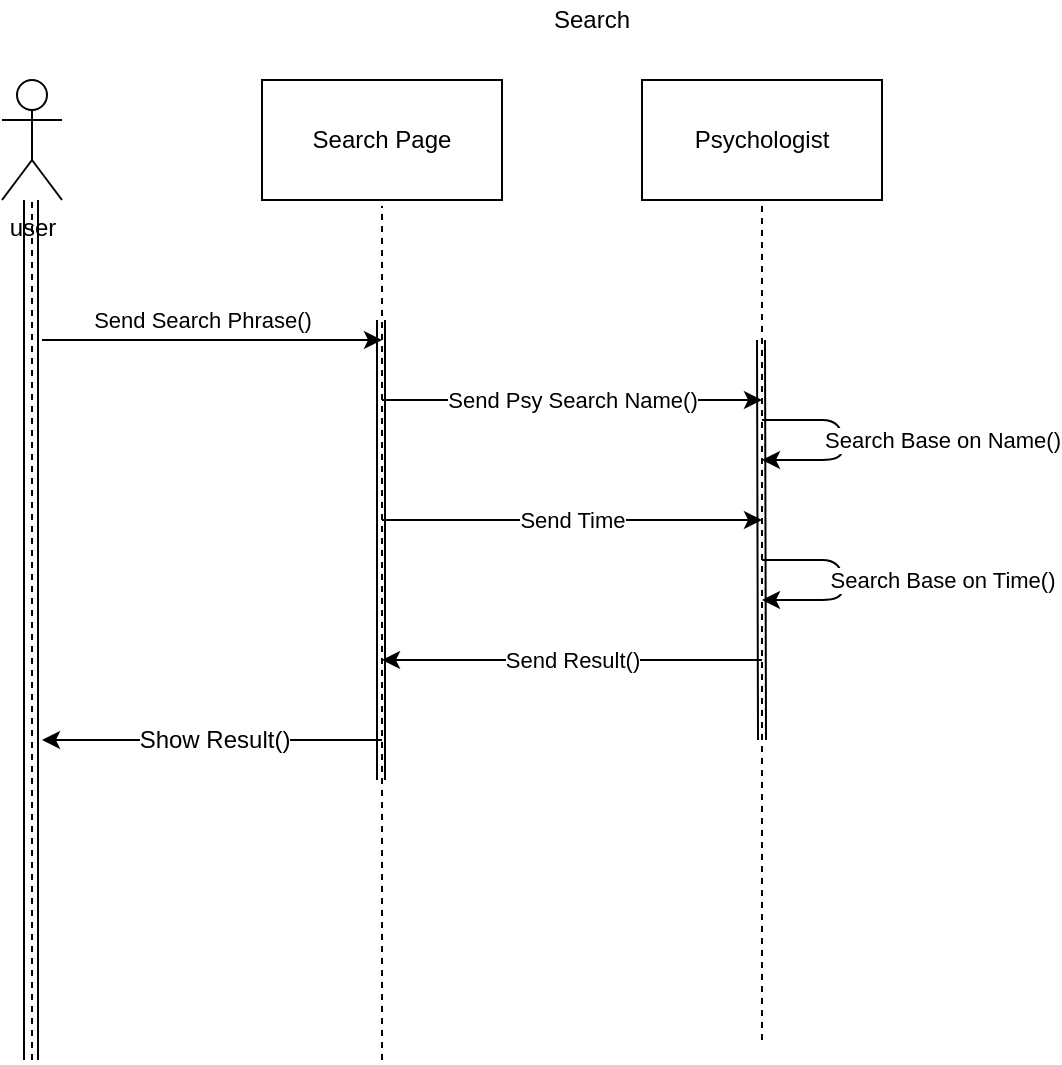 <mxfile version="10.6.7" type="github"><diagram id="fx1CPBi6cxMW-cUiNH36" name="Page-1"><mxGraphModel dx="1010" dy="617" grid="1" gridSize="10" guides="1" tooltips="1" connect="1" arrows="1" fold="1" page="1" pageScale="1" pageWidth="850" pageHeight="1100" math="0" shadow="0"><root><mxCell id="0"/><mxCell id="1" parent="0"/><mxCell id="IE_YCI-wz0RdyV0kqgzF-1" value="&lt;div&gt;user&lt;/div&gt;&lt;div&gt;&lt;br&gt;&lt;/div&gt;" style="shape=umlActor;verticalLabelPosition=bottom;labelBackgroundColor=#ffffff;verticalAlign=top;html=1;outlineConnect=0;" vertex="1" parent="1"><mxGeometry x="150" y="90" width="30" height="60" as="geometry"/></mxCell><mxCell id="IE_YCI-wz0RdyV0kqgzF-2" value="Search" style="text;html=1;strokeColor=none;fillColor=none;align=center;verticalAlign=middle;whiteSpace=wrap;rounded=0;" vertex="1" parent="1"><mxGeometry x="425" y="50" width="40" height="20" as="geometry"/></mxCell><mxCell id="IE_YCI-wz0RdyV0kqgzF-3" value="Search Page" style="rounded=0;whiteSpace=wrap;html=1;" vertex="1" parent="1"><mxGeometry x="280" y="90" width="120" height="60" as="geometry"/></mxCell><mxCell id="IE_YCI-wz0RdyV0kqgzF-4" value="" style="endArrow=none;dashed=1;html=1;" edge="1" parent="1" target="IE_YCI-wz0RdyV0kqgzF-1"><mxGeometry width="50" height="50" relative="1" as="geometry"><mxPoint x="165" y="580" as="sourcePoint"/><mxPoint x="200" y="210" as="targetPoint"/></mxGeometry></mxCell><mxCell id="IE_YCI-wz0RdyV0kqgzF-5" value="" style="shape=link;html=1;width=7;" edge="1" parent="1"><mxGeometry width="50" height="50" relative="1" as="geometry"><mxPoint x="164.5" y="580" as="sourcePoint"/><mxPoint x="164.5" y="150" as="targetPoint"/></mxGeometry></mxCell><mxCell id="IE_YCI-wz0RdyV0kqgzF-6" value="" style="endArrow=none;dashed=1;html=1;" edge="1" parent="1"><mxGeometry width="50" height="50" relative="1" as="geometry"><mxPoint x="340" y="580" as="sourcePoint"/><mxPoint x="340" y="153" as="targetPoint"/></mxGeometry></mxCell><mxCell id="IE_YCI-wz0RdyV0kqgzF-7" value="Send Search Phrase()" style="endArrow=classic;html=1;" edge="1" parent="1"><mxGeometry x="-0.067" y="10" width="50" height="50" relative="1" as="geometry"><mxPoint x="170" y="220" as="sourcePoint"/><mxPoint x="340" y="220" as="targetPoint"/><mxPoint as="offset"/></mxGeometry></mxCell><mxCell id="IE_YCI-wz0RdyV0kqgzF-8" value="" style="shape=link;html=1;" edge="1" parent="1"><mxGeometry width="50" height="50" relative="1" as="geometry"><mxPoint x="339.5" y="440" as="sourcePoint"/><mxPoint x="339.5" y="210" as="targetPoint"/></mxGeometry></mxCell><mxCell id="IE_YCI-wz0RdyV0kqgzF-9" value="Psychologist" style="rounded=0;whiteSpace=wrap;html=1;" vertex="1" parent="1"><mxGeometry x="470" y="90" width="120" height="60" as="geometry"/></mxCell><mxCell id="IE_YCI-wz0RdyV0kqgzF-10" value="" style="endArrow=none;dashed=1;html=1;entryX=0.5;entryY=1;entryDx=0;entryDy=0;" edge="1" parent="1" target="IE_YCI-wz0RdyV0kqgzF-9"><mxGeometry width="50" height="50" relative="1" as="geometry"><mxPoint x="530" y="570" as="sourcePoint"/><mxPoint x="600" y="240" as="targetPoint"/></mxGeometry></mxCell><mxCell id="IE_YCI-wz0RdyV0kqgzF-11" value="" style="shape=link;html=1;" edge="1" parent="1"><mxGeometry width="50" height="50" relative="1" as="geometry"><mxPoint x="530" y="420" as="sourcePoint"/><mxPoint x="529.5" y="220" as="targetPoint"/></mxGeometry></mxCell><mxCell id="IE_YCI-wz0RdyV0kqgzF-12" value="" style="endArrow=classic;html=1;" edge="1" parent="1"><mxGeometry width="50" height="50" relative="1" as="geometry"><mxPoint x="340" y="420" as="sourcePoint"/><mxPoint x="170" y="420" as="targetPoint"/></mxGeometry></mxCell><mxCell id="IE_YCI-wz0RdyV0kqgzF-13" value="&lt;div&gt;Show Result()&lt;/div&gt;" style="text;html=1;resizable=0;points=[];align=center;verticalAlign=middle;labelBackgroundColor=#ffffff;direction=west;" vertex="1" connectable="0" parent="IE_YCI-wz0RdyV0kqgzF-12"><mxGeometry x="-0.195" y="2" relative="1" as="geometry"><mxPoint x="-16" y="-2" as="offset"/></mxGeometry></mxCell><mxCell id="IE_YCI-wz0RdyV0kqgzF-14" value="Send Psy Search Name()" style="endArrow=classic;html=1;" edge="1" parent="1"><mxGeometry width="50" height="50" relative="1" as="geometry"><mxPoint x="340" y="250" as="sourcePoint"/><mxPoint x="530" y="250" as="targetPoint"/></mxGeometry></mxCell><mxCell id="IE_YCI-wz0RdyV0kqgzF-15" value="Search Base on Name()" style="endArrow=classic;html=1;" edge="1" parent="1"><mxGeometry x="0.2" y="-51" width="50" height="50" relative="1" as="geometry"><mxPoint x="530" y="260" as="sourcePoint"/><mxPoint x="530" y="280" as="targetPoint"/><Array as="points"><mxPoint x="570" y="260"/><mxPoint x="570" y="280"/></Array><mxPoint x="50" y="41" as="offset"/></mxGeometry></mxCell><mxCell id="IE_YCI-wz0RdyV0kqgzF-16" value="Send Time" style="endArrow=classic;html=1;" edge="1" parent="1"><mxGeometry width="50" height="50" relative="1" as="geometry"><mxPoint x="340" y="310" as="sourcePoint"/><mxPoint x="530" y="310" as="targetPoint"/></mxGeometry></mxCell><mxCell id="IE_YCI-wz0RdyV0kqgzF-17" value="Search Base on Time()" style="endArrow=classic;html=1;" edge="1" parent="1"><mxGeometry x="0.2" y="-51" width="50" height="50" relative="1" as="geometry"><mxPoint x="530" y="330" as="sourcePoint"/><mxPoint x="530" y="350" as="targetPoint"/><Array as="points"><mxPoint x="570" y="330"/><mxPoint x="570" y="350"/></Array><mxPoint x="50" y="41" as="offset"/></mxGeometry></mxCell><mxCell id="IE_YCI-wz0RdyV0kqgzF-18" value="Send Result()" style="endArrow=classic;html=1;" edge="1" parent="1"><mxGeometry width="50" height="50" relative="1" as="geometry"><mxPoint x="530" y="380" as="sourcePoint"/><mxPoint x="340" y="380" as="targetPoint"/></mxGeometry></mxCell></root></mxGraphModel></diagram></mxfile>